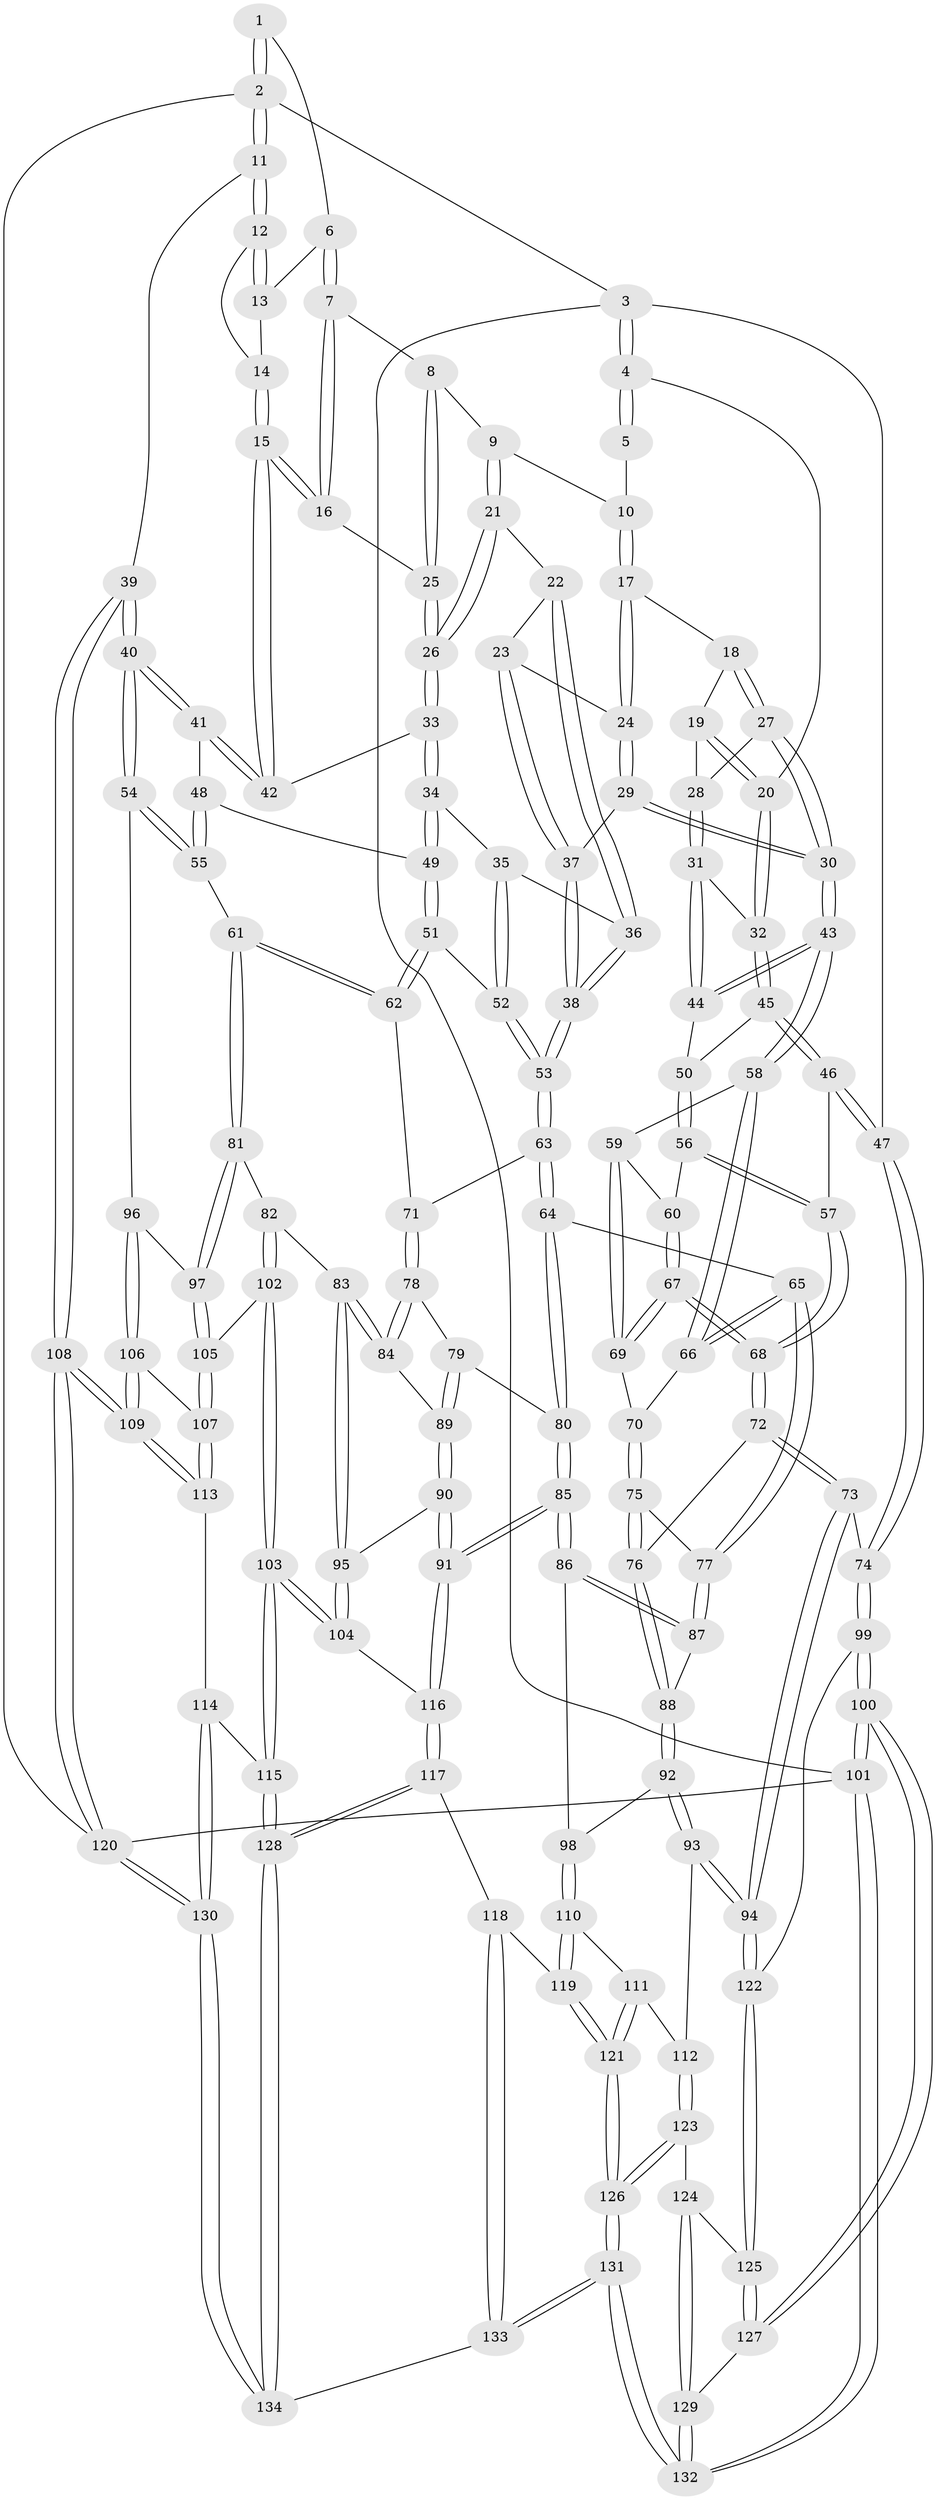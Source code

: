 // coarse degree distribution, {4: 0.46835443037974683, 7: 0.02531645569620253, 5: 0.34177215189873417, 3: 0.11392405063291139, 6: 0.05063291139240506}
// Generated by graph-tools (version 1.1) at 2025/42/03/06/25 10:42:33]
// undirected, 134 vertices, 332 edges
graph export_dot {
graph [start="1"]
  node [color=gray90,style=filled];
  1 [pos="+0.9357323800824645+0"];
  2 [pos="+1+0"];
  3 [pos="+0+0"];
  4 [pos="+0+0"];
  5 [pos="+0.47068253905604573+0"];
  6 [pos="+0.8837165393752614+0"];
  7 [pos="+0.8641647585420145+0"];
  8 [pos="+0.7791330980724475+0.07419616733639661"];
  9 [pos="+0.5925323629720323+0.07249142419408211"];
  10 [pos="+0.5206426714709618+0.014674632930400933"];
  11 [pos="+1+0.2187553307289094"];
  12 [pos="+1+0.19792612221199782"];
  13 [pos="+0.938948635003771+0.060319190573701276"];
  14 [pos="+0.9682150696442766+0.2048434195868717"];
  15 [pos="+0.919284048445092+0.2279574890566837"];
  16 [pos="+0.9030246683963576+0.20653106392756976"];
  17 [pos="+0.48947561982730386+0.1341355837137863"];
  18 [pos="+0.448731217597088+0.15743657629232571"];
  19 [pos="+0.37665757594522586+0.14791415069349914"];
  20 [pos="+0.14889234987531647+0.05371209516552806"];
  21 [pos="+0.6400126930862358+0.17516914645482598"];
  22 [pos="+0.5596944300849894+0.20938137411790675"];
  23 [pos="+0.5589457196538387+0.209362962980028"];
  24 [pos="+0.5009750812339305+0.15312698248425316"];
  25 [pos="+0.7480345847408114+0.17790933850419047"];
  26 [pos="+0.7244415070078913+0.2133826303232731"];
  27 [pos="+0.41935334344759345+0.24101998949509162"];
  28 [pos="+0.3881680285313791+0.22121882041153051"];
  29 [pos="+0.4601564073423716+0.3379433071130317"];
  30 [pos="+0.442594907696129+0.3424743627312439"];
  31 [pos="+0.2005228099797453+0.1943084020570186"];
  32 [pos="+0.1969259058991198+0.19107378677072795"];
  33 [pos="+0.7254014044423795+0.23227377339590455"];
  34 [pos="+0.7163479247554798+0.2823038500199662"];
  35 [pos="+0.7078126955087113+0.2886521264738875"];
  36 [pos="+0.6421558617590306+0.3263427767999733"];
  37 [pos="+0.48216451481368583+0.3357164133945314"];
  38 [pos="+0.6013218636148115+0.36641999875001974"];
  39 [pos="+1+0.4978679469131838"];
  40 [pos="+1+0.49778757930585454"];
  41 [pos="+0.9140969007724328+0.2972755521099795"];
  42 [pos="+0.9105090852906382+0.26594312122597663"];
  43 [pos="+0.4196540933325307+0.36097525858865687"];
  44 [pos="+0.27292703055376893+0.2793834580131521"];
  45 [pos="+0.13836258789552083+0.34272543018136264"];
  46 [pos="+0.08567838131403505+0.4240800576602639"];
  47 [pos="+0+0.4883491222250055"];
  48 [pos="+0.8232386408085626+0.35760373830072595"];
  49 [pos="+0.8042465882328934+0.35953480570832347"];
  50 [pos="+0.24912549047813334+0.39808992991205333"];
  51 [pos="+0.7805285563455048+0.44004774290011595"];
  52 [pos="+0.7159455896095364+0.4205361075408486"];
  53 [pos="+0.6192057092853529+0.44436870404080486"];
  54 [pos="+1+0.5117928428133897"];
  55 [pos="+1+0.5339339651748924"];
  56 [pos="+0.25424159284438813+0.4231239149447593"];
  57 [pos="+0.16325873275676533+0.46220329201581684"];
  58 [pos="+0.4161491822761713+0.37442572869005714"];
  59 [pos="+0.34496169571258556+0.4255465404194101"];
  60 [pos="+0.2862152723612264+0.43860575717611594"];
  61 [pos="+0.9665958042130148+0.5496925216300502"];
  62 [pos="+0.7836926602341597+0.4730616083220013"];
  63 [pos="+0.6184566197896291+0.46646647549539666"];
  64 [pos="+0.5451159009773097+0.5322987437176648"];
  65 [pos="+0.47780830380847356+0.5159145928362924"];
  66 [pos="+0.44358493090777784+0.4521046767352054"];
  67 [pos="+0.2684636416894045+0.5317840470706475"];
  68 [pos="+0.22209558461670917+0.56912994707695"];
  69 [pos="+0.34216461089334077+0.5313303431506955"];
  70 [pos="+0.3440977322871312+0.5327726724188564"];
  71 [pos="+0.7156508246537508+0.5319336200698453"];
  72 [pos="+0.21624667935724542+0.5993017030230608"];
  73 [pos="+0.1989254030887879+0.6154096486890854"];
  74 [pos="+0+0.5598228673368424"];
  75 [pos="+0.37377450060003603+0.5707303430642047"];
  76 [pos="+0.32387305642055314+0.638254907835814"];
  77 [pos="+0.42730838269866267+0.5692108349211356"];
  78 [pos="+0.7200252092482684+0.58034810691609"];
  79 [pos="+0.5868193226588795+0.5994977026571506"];
  80 [pos="+0.5592529003710611+0.5807801722593428"];
  81 [pos="+0.8876032338974682+0.6260303551435942"];
  82 [pos="+0.8745776969075227+0.6348250917954315"];
  83 [pos="+0.7459122885842171+0.6273678966165687"];
  84 [pos="+0.736094652101172+0.6137878207635504"];
  85 [pos="+0.4820704464911747+0.704393580451278"];
  86 [pos="+0.48179004666988634+0.7043049909352113"];
  87 [pos="+0.449944674889044+0.6676970717761268"];
  88 [pos="+0.3315983514439484+0.6541155110684769"];
  89 [pos="+0.6105744554142389+0.6482003331144275"];
  90 [pos="+0.6117158773043321+0.6691578809349291"];
  91 [pos="+0.5305881126721248+0.7578164177536993"];
  92 [pos="+0.3279734002409571+0.6958619561427208"];
  93 [pos="+0.29707731308547247+0.7455546982382474"];
  94 [pos="+0.18798520588402917+0.7298608786650121"];
  95 [pos="+0.7084111774905728+0.7139315683071338"];
  96 [pos="+0.9588144733758175+0.7436873871741013"];
  97 [pos="+0.9527465722985141+0.737778855083021"];
  98 [pos="+0.4147698060545071+0.7361420390197387"];
  99 [pos="+0+0.5961755519280431"];
  100 [pos="+0+0.9052988562066062"];
  101 [pos="+0+1"];
  102 [pos="+0.8602032410663586+0.7209061717016533"];
  103 [pos="+0.7636133468084216+0.8393569037614864"];
  104 [pos="+0.7079927904790417+0.7339051502563111"];
  105 [pos="+0.8931654503066625+0.7513146639649554"];
  106 [pos="+0.9744201946407027+0.7845481253913684"];
  107 [pos="+0.9129832435922222+0.7771743307022526"];
  108 [pos="+1+0.925457716827233"];
  109 [pos="+1+0.8627275282138913"];
  110 [pos="+0.3938496037555233+0.7649324402774391"];
  111 [pos="+0.37179814230753383+0.7767819142902802"];
  112 [pos="+0.3036398305163918+0.7574117075067893"];
  113 [pos="+0.8625224842321209+0.8804106699045466"];
  114 [pos="+0.8598471998322224+0.8813445745090802"];
  115 [pos="+0.7641570941871724+0.8820297579183229"];
  116 [pos="+0.5364333710296666+0.7729099358670987"];
  117 [pos="+0.5353403564197355+0.8394019956253035"];
  118 [pos="+0.4770970927035087+0.8834766035534158"];
  119 [pos="+0.46619947293678726+0.8847810128025893"];
  120 [pos="+1+1"];
  121 [pos="+0.3673110545326389+0.914008850888091"];
  122 [pos="+0.1669803353579598+0.7534969955823679"];
  123 [pos="+0.2950315539861757+0.8853217800000563"];
  124 [pos="+0.18612957352553458+0.8585942852873"];
  125 [pos="+0.15354522833106934+0.8160327493160102"];
  126 [pos="+0.34386316375939685+0.9276415095170572"];
  127 [pos="+0+0.8747270690146174"];
  128 [pos="+0.721107974946803+0.9376959956080548"];
  129 [pos="+0.157183130711103+0.9537466859805478"];
  130 [pos="+1+1"];
  131 [pos="+0.277403964625563+1"];
  132 [pos="+0.18653141109679564+1"];
  133 [pos="+0.5785087855801413+1"];
  134 [pos="+0.7059548947384655+1"];
  1 -- 2;
  1 -- 2;
  1 -- 6;
  2 -- 3;
  2 -- 11;
  2 -- 11;
  2 -- 120;
  3 -- 4;
  3 -- 4;
  3 -- 47;
  3 -- 101;
  4 -- 5;
  4 -- 5;
  4 -- 20;
  5 -- 10;
  6 -- 7;
  6 -- 7;
  6 -- 13;
  7 -- 8;
  7 -- 16;
  7 -- 16;
  8 -- 9;
  8 -- 25;
  8 -- 25;
  9 -- 10;
  9 -- 21;
  9 -- 21;
  10 -- 17;
  10 -- 17;
  11 -- 12;
  11 -- 12;
  11 -- 39;
  12 -- 13;
  12 -- 13;
  12 -- 14;
  13 -- 14;
  14 -- 15;
  14 -- 15;
  15 -- 16;
  15 -- 16;
  15 -- 42;
  15 -- 42;
  16 -- 25;
  17 -- 18;
  17 -- 24;
  17 -- 24;
  18 -- 19;
  18 -- 27;
  18 -- 27;
  19 -- 20;
  19 -- 20;
  19 -- 28;
  20 -- 32;
  20 -- 32;
  21 -- 22;
  21 -- 26;
  21 -- 26;
  22 -- 23;
  22 -- 36;
  22 -- 36;
  23 -- 24;
  23 -- 37;
  23 -- 37;
  24 -- 29;
  24 -- 29;
  25 -- 26;
  25 -- 26;
  26 -- 33;
  26 -- 33;
  27 -- 28;
  27 -- 30;
  27 -- 30;
  28 -- 31;
  28 -- 31;
  29 -- 30;
  29 -- 30;
  29 -- 37;
  30 -- 43;
  30 -- 43;
  31 -- 32;
  31 -- 44;
  31 -- 44;
  32 -- 45;
  32 -- 45;
  33 -- 34;
  33 -- 34;
  33 -- 42;
  34 -- 35;
  34 -- 49;
  34 -- 49;
  35 -- 36;
  35 -- 52;
  35 -- 52;
  36 -- 38;
  36 -- 38;
  37 -- 38;
  37 -- 38;
  38 -- 53;
  38 -- 53;
  39 -- 40;
  39 -- 40;
  39 -- 108;
  39 -- 108;
  40 -- 41;
  40 -- 41;
  40 -- 54;
  40 -- 54;
  41 -- 42;
  41 -- 42;
  41 -- 48;
  43 -- 44;
  43 -- 44;
  43 -- 58;
  43 -- 58;
  44 -- 50;
  45 -- 46;
  45 -- 46;
  45 -- 50;
  46 -- 47;
  46 -- 47;
  46 -- 57;
  47 -- 74;
  47 -- 74;
  48 -- 49;
  48 -- 55;
  48 -- 55;
  49 -- 51;
  49 -- 51;
  50 -- 56;
  50 -- 56;
  51 -- 52;
  51 -- 62;
  51 -- 62;
  52 -- 53;
  52 -- 53;
  53 -- 63;
  53 -- 63;
  54 -- 55;
  54 -- 55;
  54 -- 96;
  55 -- 61;
  56 -- 57;
  56 -- 57;
  56 -- 60;
  57 -- 68;
  57 -- 68;
  58 -- 59;
  58 -- 66;
  58 -- 66;
  59 -- 60;
  59 -- 69;
  59 -- 69;
  60 -- 67;
  60 -- 67;
  61 -- 62;
  61 -- 62;
  61 -- 81;
  61 -- 81;
  62 -- 71;
  63 -- 64;
  63 -- 64;
  63 -- 71;
  64 -- 65;
  64 -- 80;
  64 -- 80;
  65 -- 66;
  65 -- 66;
  65 -- 77;
  65 -- 77;
  66 -- 70;
  67 -- 68;
  67 -- 68;
  67 -- 69;
  67 -- 69;
  68 -- 72;
  68 -- 72;
  69 -- 70;
  70 -- 75;
  70 -- 75;
  71 -- 78;
  71 -- 78;
  72 -- 73;
  72 -- 73;
  72 -- 76;
  73 -- 74;
  73 -- 94;
  73 -- 94;
  74 -- 99;
  74 -- 99;
  75 -- 76;
  75 -- 76;
  75 -- 77;
  76 -- 88;
  76 -- 88;
  77 -- 87;
  77 -- 87;
  78 -- 79;
  78 -- 84;
  78 -- 84;
  79 -- 80;
  79 -- 89;
  79 -- 89;
  80 -- 85;
  80 -- 85;
  81 -- 82;
  81 -- 97;
  81 -- 97;
  82 -- 83;
  82 -- 102;
  82 -- 102;
  83 -- 84;
  83 -- 84;
  83 -- 95;
  83 -- 95;
  84 -- 89;
  85 -- 86;
  85 -- 86;
  85 -- 91;
  85 -- 91;
  86 -- 87;
  86 -- 87;
  86 -- 98;
  87 -- 88;
  88 -- 92;
  88 -- 92;
  89 -- 90;
  89 -- 90;
  90 -- 91;
  90 -- 91;
  90 -- 95;
  91 -- 116;
  91 -- 116;
  92 -- 93;
  92 -- 93;
  92 -- 98;
  93 -- 94;
  93 -- 94;
  93 -- 112;
  94 -- 122;
  94 -- 122;
  95 -- 104;
  95 -- 104;
  96 -- 97;
  96 -- 106;
  96 -- 106;
  97 -- 105;
  97 -- 105;
  98 -- 110;
  98 -- 110;
  99 -- 100;
  99 -- 100;
  99 -- 122;
  100 -- 101;
  100 -- 101;
  100 -- 127;
  100 -- 127;
  101 -- 132;
  101 -- 132;
  101 -- 120;
  102 -- 103;
  102 -- 103;
  102 -- 105;
  103 -- 104;
  103 -- 104;
  103 -- 115;
  103 -- 115;
  104 -- 116;
  105 -- 107;
  105 -- 107;
  106 -- 107;
  106 -- 109;
  106 -- 109;
  107 -- 113;
  107 -- 113;
  108 -- 109;
  108 -- 109;
  108 -- 120;
  108 -- 120;
  109 -- 113;
  109 -- 113;
  110 -- 111;
  110 -- 119;
  110 -- 119;
  111 -- 112;
  111 -- 121;
  111 -- 121;
  112 -- 123;
  112 -- 123;
  113 -- 114;
  114 -- 115;
  114 -- 130;
  114 -- 130;
  115 -- 128;
  115 -- 128;
  116 -- 117;
  116 -- 117;
  117 -- 118;
  117 -- 128;
  117 -- 128;
  118 -- 119;
  118 -- 133;
  118 -- 133;
  119 -- 121;
  119 -- 121;
  120 -- 130;
  120 -- 130;
  121 -- 126;
  121 -- 126;
  122 -- 125;
  122 -- 125;
  123 -- 124;
  123 -- 126;
  123 -- 126;
  124 -- 125;
  124 -- 129;
  124 -- 129;
  125 -- 127;
  125 -- 127;
  126 -- 131;
  126 -- 131;
  127 -- 129;
  128 -- 134;
  128 -- 134;
  129 -- 132;
  129 -- 132;
  130 -- 134;
  130 -- 134;
  131 -- 132;
  131 -- 132;
  131 -- 133;
  131 -- 133;
  133 -- 134;
}
